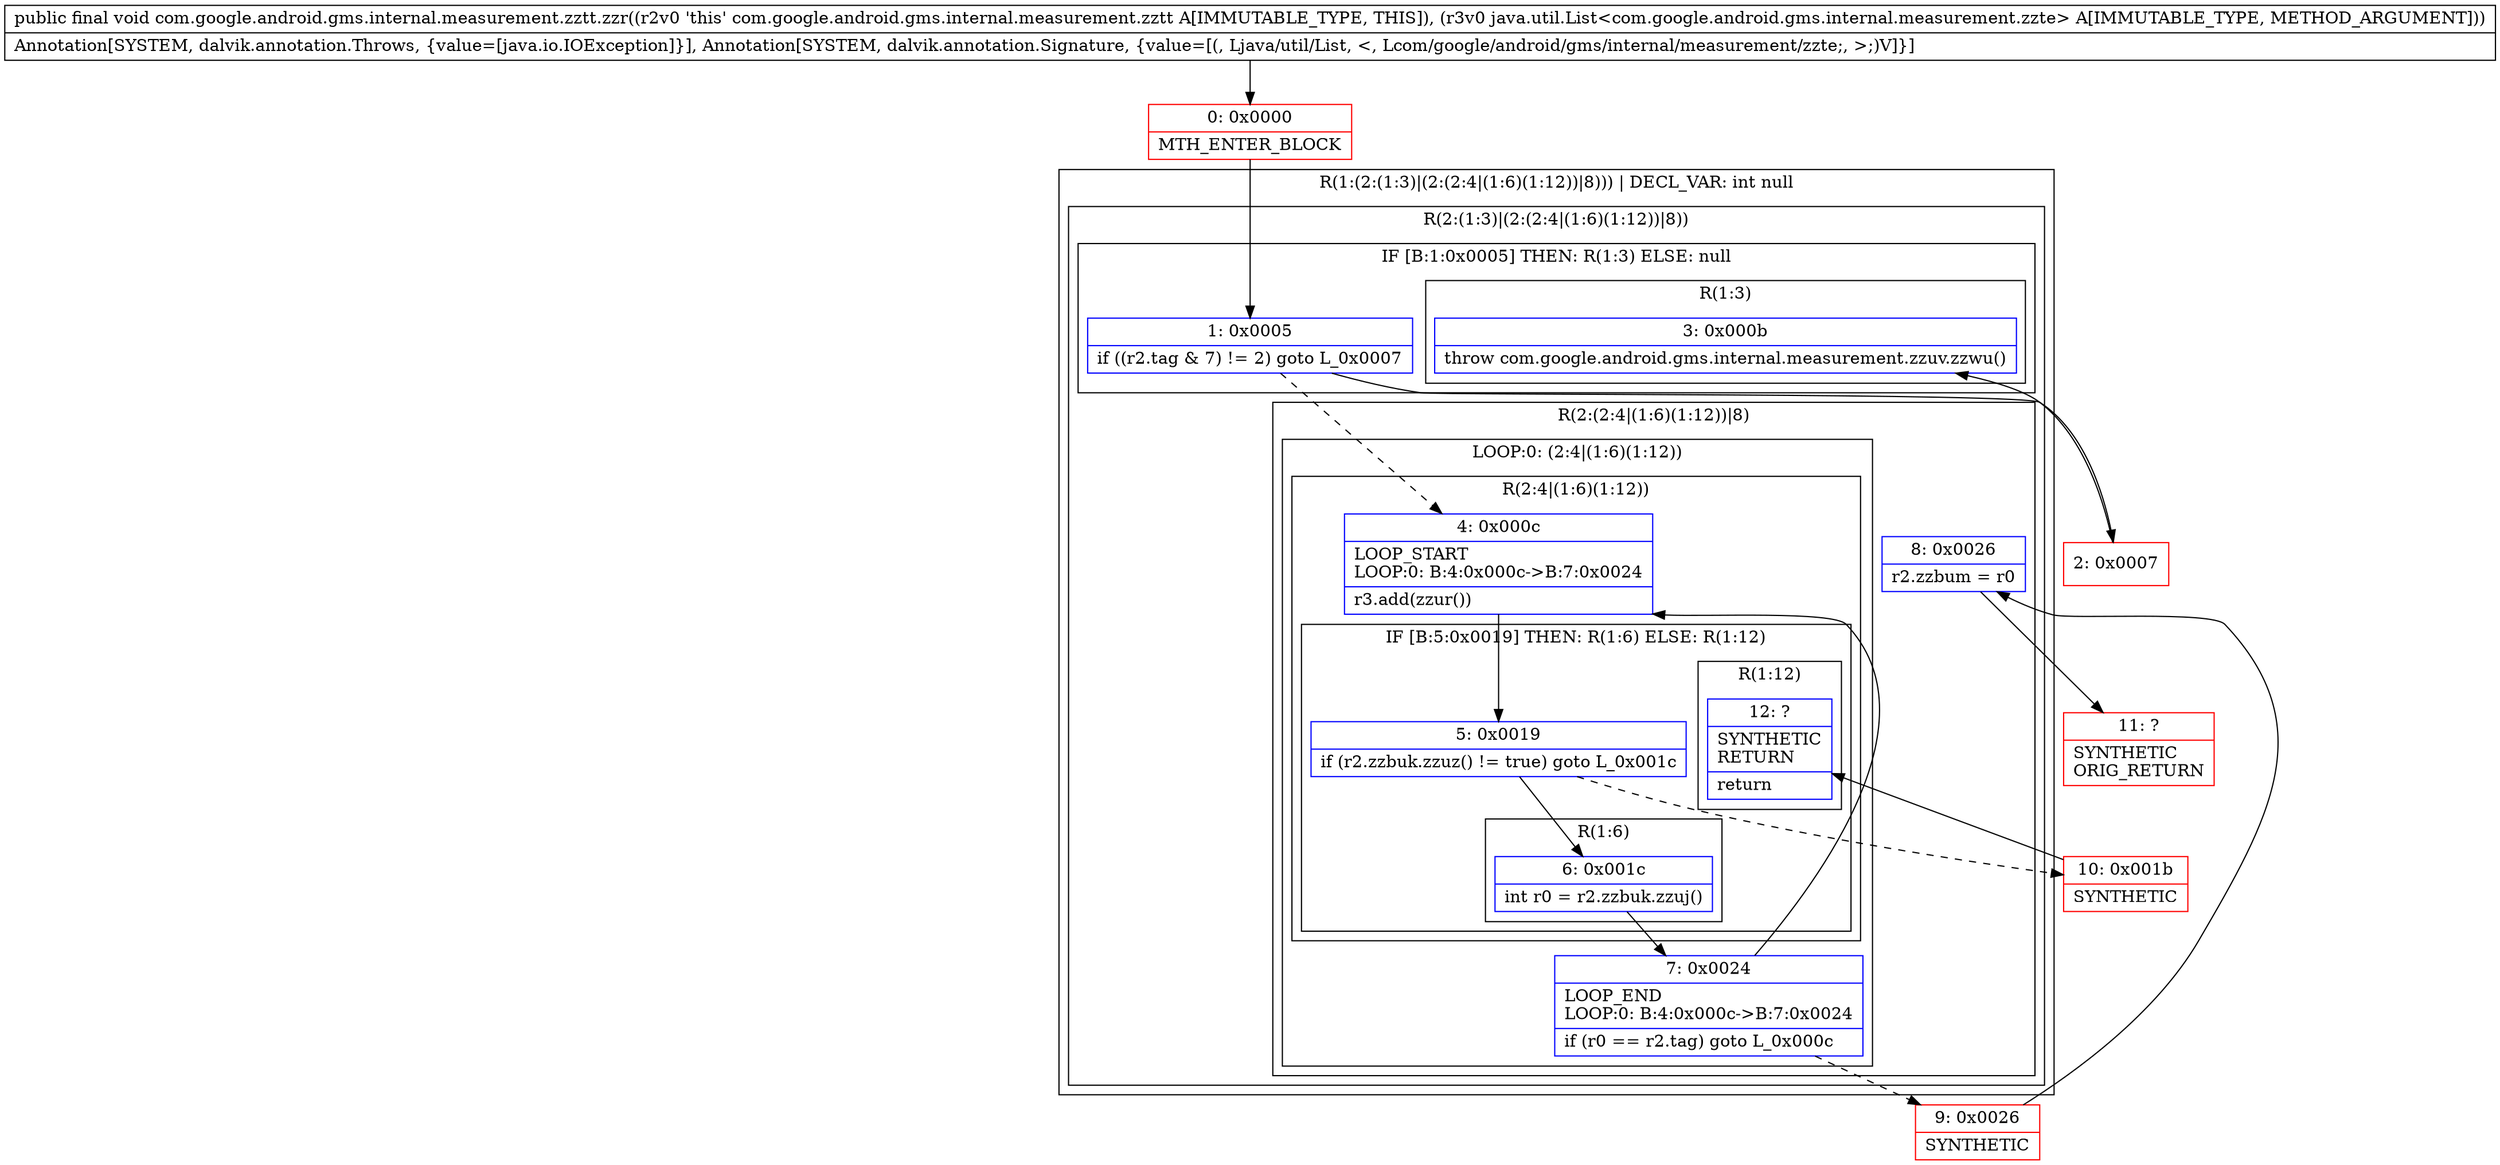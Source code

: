 digraph "CFG forcom.google.android.gms.internal.measurement.zztt.zzr(Ljava\/util\/List;)V" {
subgraph cluster_Region_843066217 {
label = "R(1:(2:(1:3)|(2:(2:4|(1:6)(1:12))|8))) | DECL_VAR: int null\l";
node [shape=record,color=blue];
subgraph cluster_Region_1218791323 {
label = "R(2:(1:3)|(2:(2:4|(1:6)(1:12))|8))";
node [shape=record,color=blue];
subgraph cluster_IfRegion_78575296 {
label = "IF [B:1:0x0005] THEN: R(1:3) ELSE: null";
node [shape=record,color=blue];
Node_1 [shape=record,label="{1\:\ 0x0005|if ((r2.tag & 7) != 2) goto L_0x0007\l}"];
subgraph cluster_Region_640658690 {
label = "R(1:3)";
node [shape=record,color=blue];
Node_3 [shape=record,label="{3\:\ 0x000b|throw com.google.android.gms.internal.measurement.zzuv.zzwu()\l}"];
}
}
subgraph cluster_Region_1964001345 {
label = "R(2:(2:4|(1:6)(1:12))|8)";
node [shape=record,color=blue];
subgraph cluster_LoopRegion_16383457 {
label = "LOOP:0: (2:4|(1:6)(1:12))";
node [shape=record,color=blue];
Node_7 [shape=record,label="{7\:\ 0x0024|LOOP_END\lLOOP:0: B:4:0x000c\-\>B:7:0x0024\l|if (r0 == r2.tag) goto L_0x000c\l}"];
subgraph cluster_Region_361222605 {
label = "R(2:4|(1:6)(1:12))";
node [shape=record,color=blue];
Node_4 [shape=record,label="{4\:\ 0x000c|LOOP_START\lLOOP:0: B:4:0x000c\-\>B:7:0x0024\l|r3.add(zzur())\l}"];
subgraph cluster_IfRegion_2004665721 {
label = "IF [B:5:0x0019] THEN: R(1:6) ELSE: R(1:12)";
node [shape=record,color=blue];
Node_5 [shape=record,label="{5\:\ 0x0019|if (r2.zzbuk.zzuz() != true) goto L_0x001c\l}"];
subgraph cluster_Region_1542462923 {
label = "R(1:6)";
node [shape=record,color=blue];
Node_6 [shape=record,label="{6\:\ 0x001c|int r0 = r2.zzbuk.zzuj()\l}"];
}
subgraph cluster_Region_68629920 {
label = "R(1:12)";
node [shape=record,color=blue];
Node_12 [shape=record,label="{12\:\ ?|SYNTHETIC\lRETURN\l|return\l}"];
}
}
}
}
Node_8 [shape=record,label="{8\:\ 0x0026|r2.zzbum = r0\l}"];
}
}
}
Node_0 [shape=record,color=red,label="{0\:\ 0x0000|MTH_ENTER_BLOCK\l}"];
Node_2 [shape=record,color=red,label="{2\:\ 0x0007}"];
Node_9 [shape=record,color=red,label="{9\:\ 0x0026|SYNTHETIC\l}"];
Node_10 [shape=record,color=red,label="{10\:\ 0x001b|SYNTHETIC\l}"];
Node_11 [shape=record,color=red,label="{11\:\ ?|SYNTHETIC\lORIG_RETURN\l}"];
MethodNode[shape=record,label="{public final void com.google.android.gms.internal.measurement.zztt.zzr((r2v0 'this' com.google.android.gms.internal.measurement.zztt A[IMMUTABLE_TYPE, THIS]), (r3v0 java.util.List\<com.google.android.gms.internal.measurement.zzte\> A[IMMUTABLE_TYPE, METHOD_ARGUMENT]))  | Annotation[SYSTEM, dalvik.annotation.Throws, \{value=[java.io.IOException]\}], Annotation[SYSTEM, dalvik.annotation.Signature, \{value=[(, Ljava\/util\/List, \<, Lcom\/google\/android\/gms\/internal\/measurement\/zzte;, \>;)V]\}]\l}"];
MethodNode -> Node_0;
Node_1 -> Node_2;
Node_1 -> Node_4[style=dashed];
Node_7 -> Node_4;
Node_7 -> Node_9[style=dashed];
Node_4 -> Node_5;
Node_5 -> Node_6;
Node_5 -> Node_10[style=dashed];
Node_6 -> Node_7;
Node_8 -> Node_11;
Node_0 -> Node_1;
Node_2 -> Node_3;
Node_9 -> Node_8;
Node_10 -> Node_12;
}

